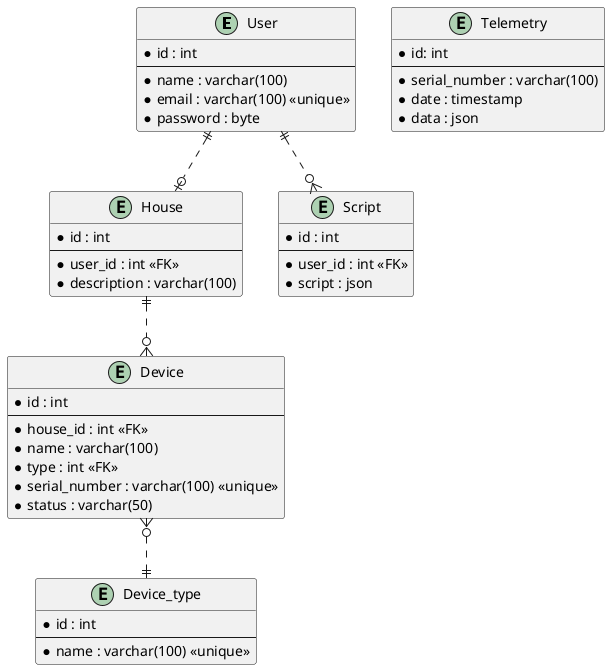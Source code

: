 @startuml
entity "User" as user {
  * id : int
  --
  * name : varchar(100)
  * email : varchar(100) <<unique>>
  * password : byte
}

entity "House" as house {
  * id : int
  --
  * user_id : int <<FK>>
  * description : varchar(100)
}

entity "Device" as device {
  * id : int
  --
  * house_id : int <<FK>>
  * name : varchar(100)
  * type : int <<FK>>
  * serial_number : varchar(100) <<unique>>
  * status : varchar(50)
}

entity "Device_type" as device_type {
  * id : int
  --
  * name : varchar(100) <<unique>>
}

entity "Telemetry" as telemetry {
  * id: int
  --
  * serial_number : varchar(100)
  * date : timestamp
  * data : json
}

entity "Script" as script {
  * id : int
  --
  * user_id : int <<FK>>
  * script : json
}

house ||..o{ device
user ||..o| house
user ||..o{ script
device }o..|| device_type

@enduml
